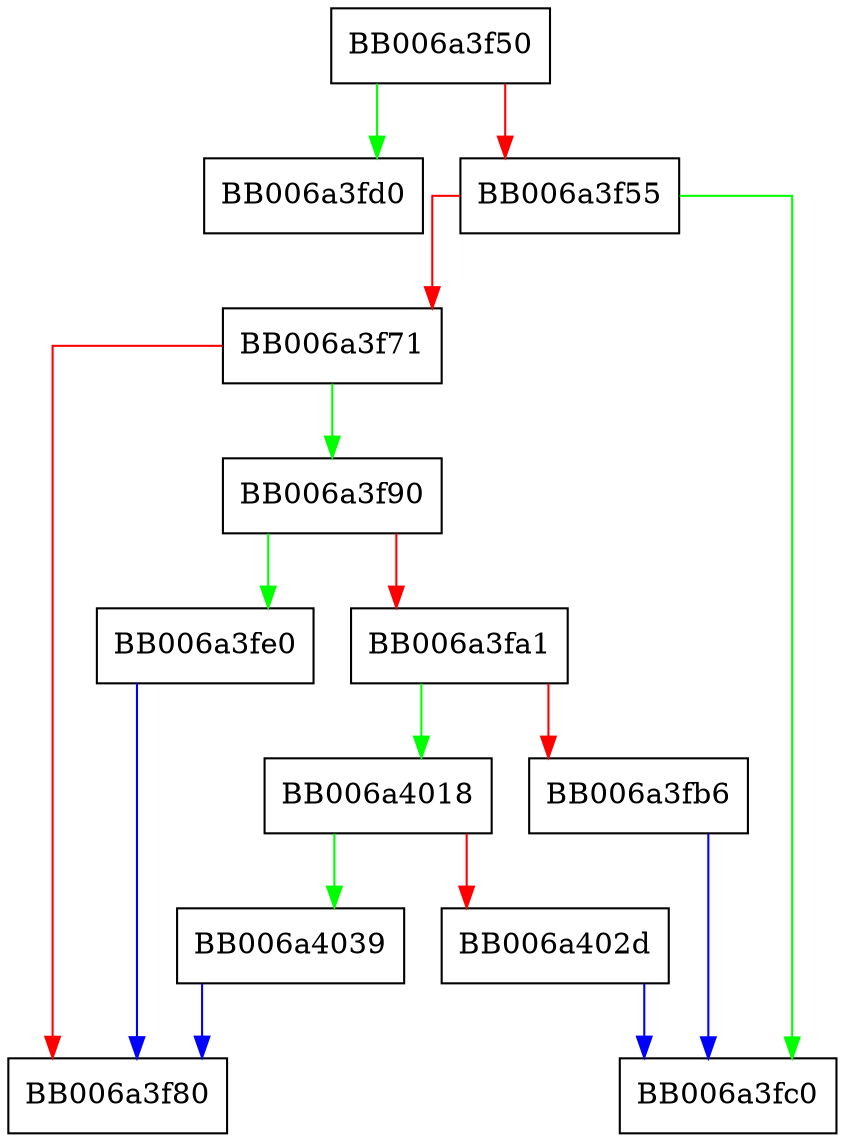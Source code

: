 digraph sm4_xts_set_ctx_params {
  node [shape="box"];
  graph [splines=ortho];
  BB006a3f50 -> BB006a3fd0 [color="green"];
  BB006a3f50 -> BB006a3f55 [color="red"];
  BB006a3f55 -> BB006a3fc0 [color="green"];
  BB006a3f55 -> BB006a3f71 [color="red"];
  BB006a3f71 -> BB006a3f90 [color="green"];
  BB006a3f71 -> BB006a3f80 [color="red"];
  BB006a3f90 -> BB006a3fe0 [color="green"];
  BB006a3f90 -> BB006a3fa1 [color="red"];
  BB006a3fa1 -> BB006a4018 [color="green"];
  BB006a3fa1 -> BB006a3fb6 [color="red"];
  BB006a3fb6 -> BB006a3fc0 [color="blue"];
  BB006a3fe0 -> BB006a3f80 [color="blue"];
  BB006a4018 -> BB006a4039 [color="green"];
  BB006a4018 -> BB006a402d [color="red"];
  BB006a402d -> BB006a3fc0 [color="blue"];
  BB006a4039 -> BB006a3f80 [color="blue"];
}